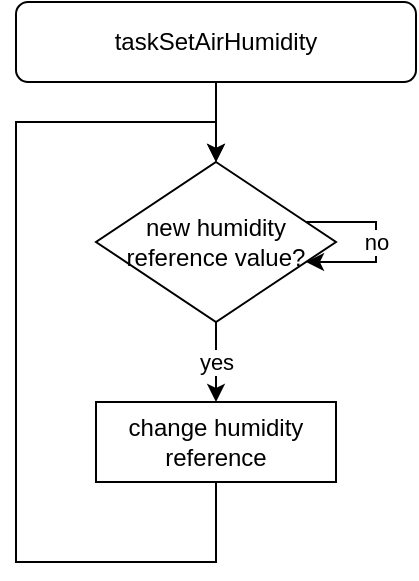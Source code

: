 <mxfile version="15.9.4" type="device"><diagram id="C5RBs43oDa-KdzZeNtuy" name="Page-1"><mxGraphModel dx="546" dy="257" grid="1" gridSize="10" guides="1" tooltips="1" connect="1" arrows="1" fold="1" page="1" pageScale="1" pageWidth="827" pageHeight="1169" math="0" shadow="0"><root><mxCell id="WIyWlLk6GJQsqaUBKTNV-0"/><mxCell id="WIyWlLk6GJQsqaUBKTNV-1" parent="WIyWlLk6GJQsqaUBKTNV-0"/><mxCell id="kXIF5lAyFnLGbSisuO0o-7" value="" style="edgeStyle=orthogonalEdgeStyle;rounded=0;orthogonalLoop=1;jettySize=auto;html=1;fontSize=10;" parent="WIyWlLk6GJQsqaUBKTNV-1" source="kXIF5lAyFnLGbSisuO0o-2" edge="1"><mxGeometry relative="1" as="geometry"><mxPoint x="380" y="160" as="targetPoint"/></mxGeometry></mxCell><mxCell id="kXIF5lAyFnLGbSisuO0o-2" value="taskSetAirHumidity" style="rounded=1;whiteSpace=wrap;html=1;" parent="WIyWlLk6GJQsqaUBKTNV-1" vertex="1"><mxGeometry x="280" y="80" width="200" height="40" as="geometry"/></mxCell><mxCell id="KD7gQ-MLyxfakXhrzJCq-33" style="edgeStyle=orthogonalEdgeStyle;rounded=0;orthogonalLoop=1;jettySize=auto;html=1;entryX=0.5;entryY=0;entryDx=0;entryDy=0;" edge="1" parent="WIyWlLk6GJQsqaUBKTNV-1" source="KD7gQ-MLyxfakXhrzJCq-29" target="KD7gQ-MLyxfakXhrzJCq-30"><mxGeometry relative="1" as="geometry"><Array as="points"><mxPoint x="380" y="360"/><mxPoint x="280" y="360"/><mxPoint x="280" y="140"/><mxPoint x="380" y="140"/></Array></mxGeometry></mxCell><mxCell id="KD7gQ-MLyxfakXhrzJCq-29" value="change humidity reference" style="rounded=0;whiteSpace=wrap;html=1;" vertex="1" parent="WIyWlLk6GJQsqaUBKTNV-1"><mxGeometry x="320" y="280" width="120" height="40" as="geometry"/></mxCell><mxCell id="KD7gQ-MLyxfakXhrzJCq-31" value="yes" style="edgeStyle=orthogonalEdgeStyle;rounded=0;orthogonalLoop=1;jettySize=auto;html=1;" edge="1" parent="WIyWlLk6GJQsqaUBKTNV-1" source="KD7gQ-MLyxfakXhrzJCq-30" target="KD7gQ-MLyxfakXhrzJCq-29"><mxGeometry relative="1" as="geometry"/></mxCell><mxCell id="KD7gQ-MLyxfakXhrzJCq-30" value="new humidity reference value?" style="rhombus;whiteSpace=wrap;html=1;" vertex="1" parent="WIyWlLk6GJQsqaUBKTNV-1"><mxGeometry x="320" y="160" width="120" height="80" as="geometry"/></mxCell><mxCell id="KD7gQ-MLyxfakXhrzJCq-32" value="no" style="edgeStyle=orthogonalEdgeStyle;rounded=0;orthogonalLoop=1;jettySize=auto;html=1;" edge="1" parent="WIyWlLk6GJQsqaUBKTNV-1" source="KD7gQ-MLyxfakXhrzJCq-30" target="KD7gQ-MLyxfakXhrzJCq-30"><mxGeometry relative="1" as="geometry"/></mxCell></root></mxGraphModel></diagram></mxfile>